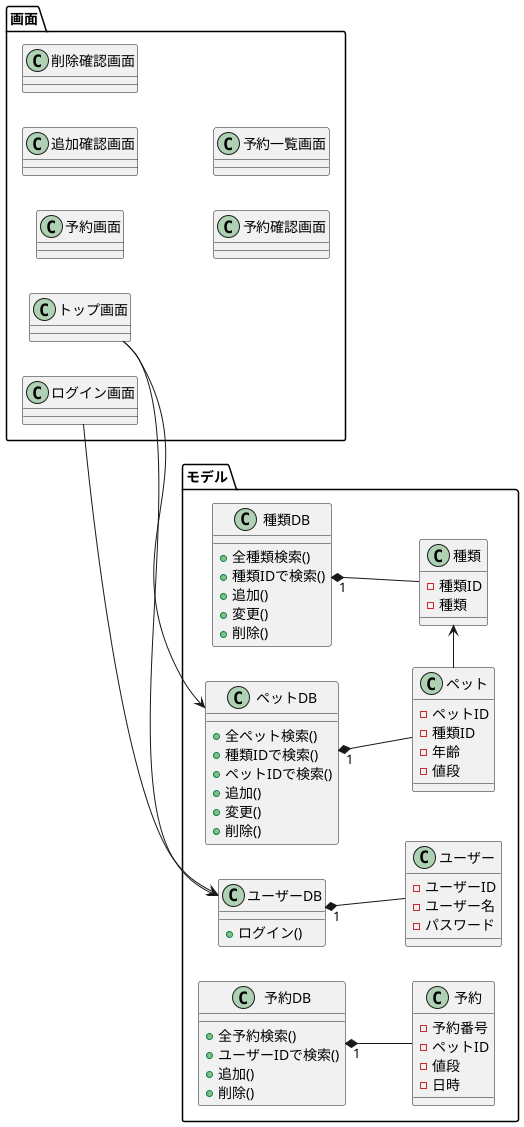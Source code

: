 
@startuml
left to right direction
package モデル{
class ペット{
	-ペットID
	-種類ID
	-年齢
	-値段
}

class 種類{
	-種類ID
	-種類
}

class ユーザー{
	-ユーザーID
	-ユーザー名
	-パスワード
}

class 予約{
	-予約番号
	-ペットID
	-値段
	-日時
}

class ペットDB{
	+全ペット検索()
	+種類IDで検索()
	+ペットIDで検索()
	+追加()
	+変更()
	+削除()
}

class 種類DB{
	+全種類検索()
	+種類IDで検索()
	+追加()
	+変更()
	+削除()
}

class ユーザーDB{
	+ログイン()
}

class 予約DB{
	+全予約検索()
	+ユーザーIDで検索()
	+追加()
	+削除()
}
}

package 画面{
class トップ画面
class ログイン画面
class 予約画面
class 追加確認画面
class 削除確認画面
class 予約確認画面
class 予約一覧画面
}

ペットDB "1" *-- ペット
種類DB "1" *-- 種類
ユーザーDB "1" *-- ユーザー
予約DB "1" *-- 予約
ペット -> 種類

トップ画面-->ユーザーDB
トップ画面-->ペットDB
ログイン画面-->ユーザーDB


@enduml
